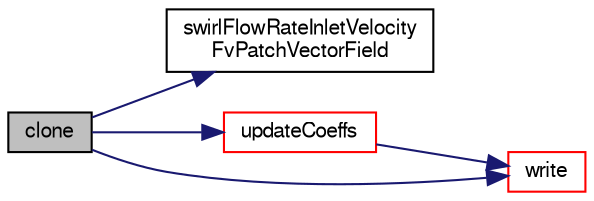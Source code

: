 digraph "clone"
{
  bgcolor="transparent";
  edge [fontname="FreeSans",fontsize="10",labelfontname="FreeSans",labelfontsize="10"];
  node [fontname="FreeSans",fontsize="10",shape=record];
  rankdir="LR";
  Node20 [label="clone",height=0.2,width=0.4,color="black", fillcolor="grey75", style="filled", fontcolor="black"];
  Node20 -> Node21 [color="midnightblue",fontsize="10",style="solid",fontname="FreeSans"];
  Node21 [label="swirlFlowRateInletVelocity\lFvPatchVectorField",height=0.2,width=0.4,color="black",URL="$a22270.html#ac694d6a7d9cf037b49ddffd76880106a",tooltip="Construct from patch and internal field. "];
  Node20 -> Node22 [color="midnightblue",fontsize="10",style="solid",fontname="FreeSans"];
  Node22 [label="updateCoeffs",height=0.2,width=0.4,color="red",URL="$a22270.html#a7e24eafac629d3733181cd942d4c902f",tooltip="Update the coefficients associated with the patch field. "];
  Node22 -> Node76 [color="midnightblue",fontsize="10",style="solid",fontname="FreeSans"];
  Node76 [label="write",height=0.2,width=0.4,color="red",URL="$a22270.html#a293fdfec8bdfbd5c3913ab4c9f3454ff",tooltip="Write. "];
  Node20 -> Node76 [color="midnightblue",fontsize="10",style="solid",fontname="FreeSans"];
}
